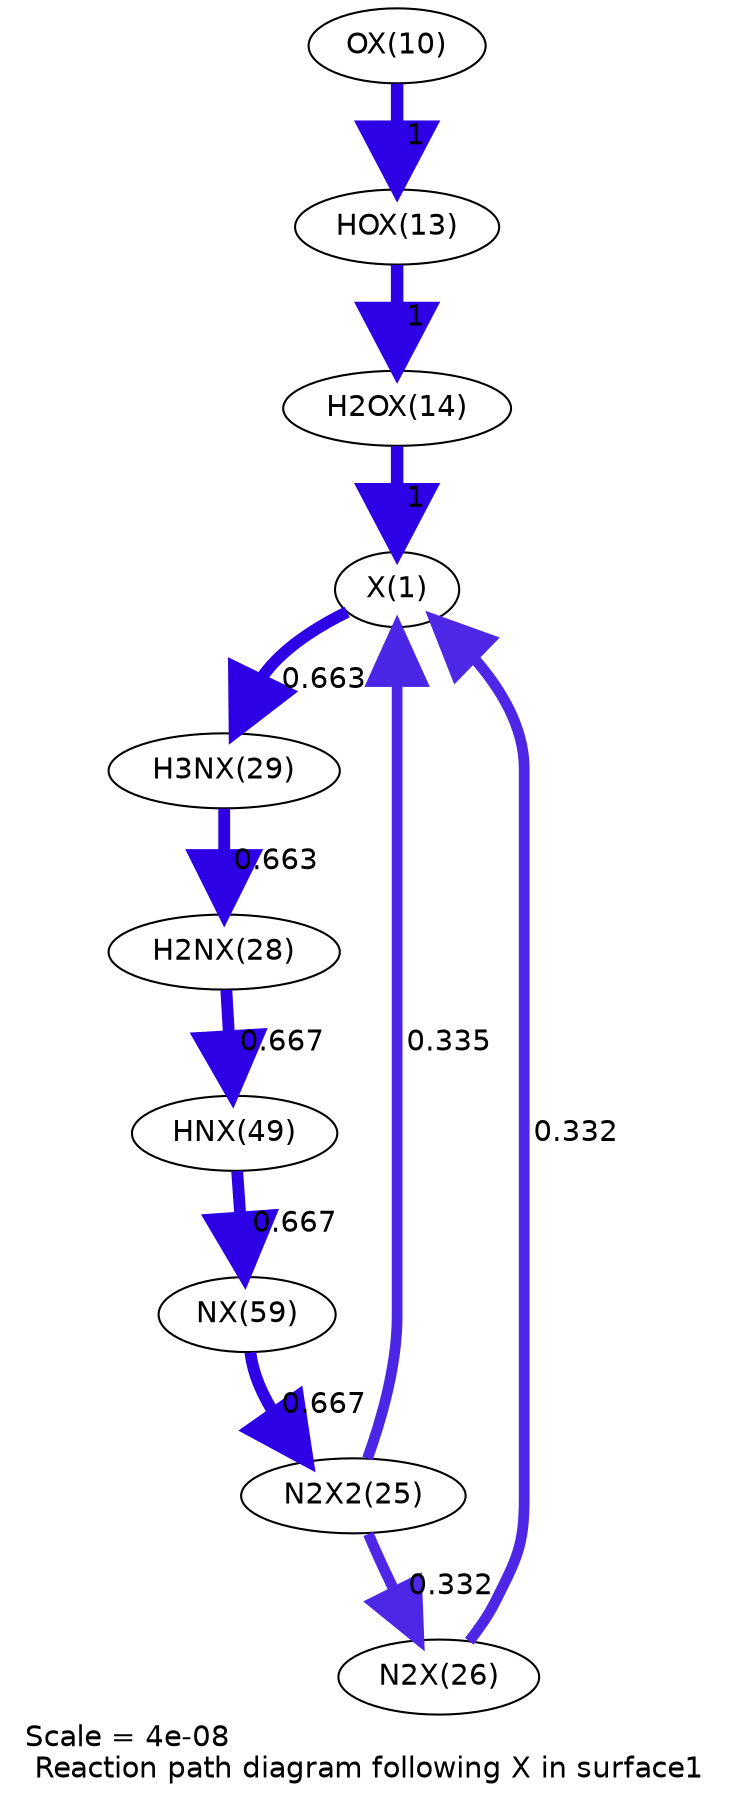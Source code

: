 digraph reaction_paths {
center=1;
s11 -> s20[fontname="Helvetica", penwidth=5.69, arrowsize=2.84, color="0.7, 1.16, 0.9"
, label=" 0.663"];
s15 -> s11[fontname="Helvetica", penwidth=6, arrowsize=3, color="0.7, 1.5, 0.9"
, label=" 1"];
s16 -> s11[fontname="Helvetica", penwidth=5.17, arrowsize=2.59, color="0.7, 0.835, 0.9"
, label=" 0.335"];
s17 -> s11[fontname="Helvetica", penwidth=5.17, arrowsize=2.58, color="0.7, 0.832, 0.9"
, label=" 0.332"];
s20 -> s19[fontname="Helvetica", penwidth=5.69, arrowsize=2.84, color="0.7, 1.16, 0.9"
, label=" 0.663"];
s19 -> s22[fontname="Helvetica", penwidth=5.69, arrowsize=2.85, color="0.7, 1.17, 0.9"
, label=" 0.667"];
s22 -> s23[fontname="Helvetica", penwidth=5.69, arrowsize=2.85, color="0.7, 1.17, 0.9"
, label=" 0.667"];
s13 -> s14[fontname="Helvetica", penwidth=6, arrowsize=3, color="0.7, 1.5, 0.9"
, label=" 1"];
s14 -> s15[fontname="Helvetica", penwidth=6, arrowsize=3, color="0.7, 1.5, 0.9"
, label=" 1"];
s23 -> s16[fontname="Helvetica", penwidth=5.69, arrowsize=2.85, color="0.7, 1.17, 0.9"
, label=" 0.667"];
s16 -> s17[fontname="Helvetica", penwidth=5.17, arrowsize=2.58, color="0.7, 0.832, 0.9"
, label=" 0.332"];
s11 [ fontname="Helvetica", label="X(1)"];
s13 [ fontname="Helvetica", label="OX(10)"];
s14 [ fontname="Helvetica", label="HOX(13)"];
s15 [ fontname="Helvetica", label="H2OX(14)"];
s16 [ fontname="Helvetica", label="N2X2(25)"];
s17 [ fontname="Helvetica", label="N2X(26)"];
s19 [ fontname="Helvetica", label="H2NX(28)"];
s20 [ fontname="Helvetica", label="H3NX(29)"];
s22 [ fontname="Helvetica", label="HNX(49)"];
s23 [ fontname="Helvetica", label="NX(59)"];
 label = "Scale = 4e-08\l Reaction path diagram following X in surface1";
 fontname = "Helvetica";
}
